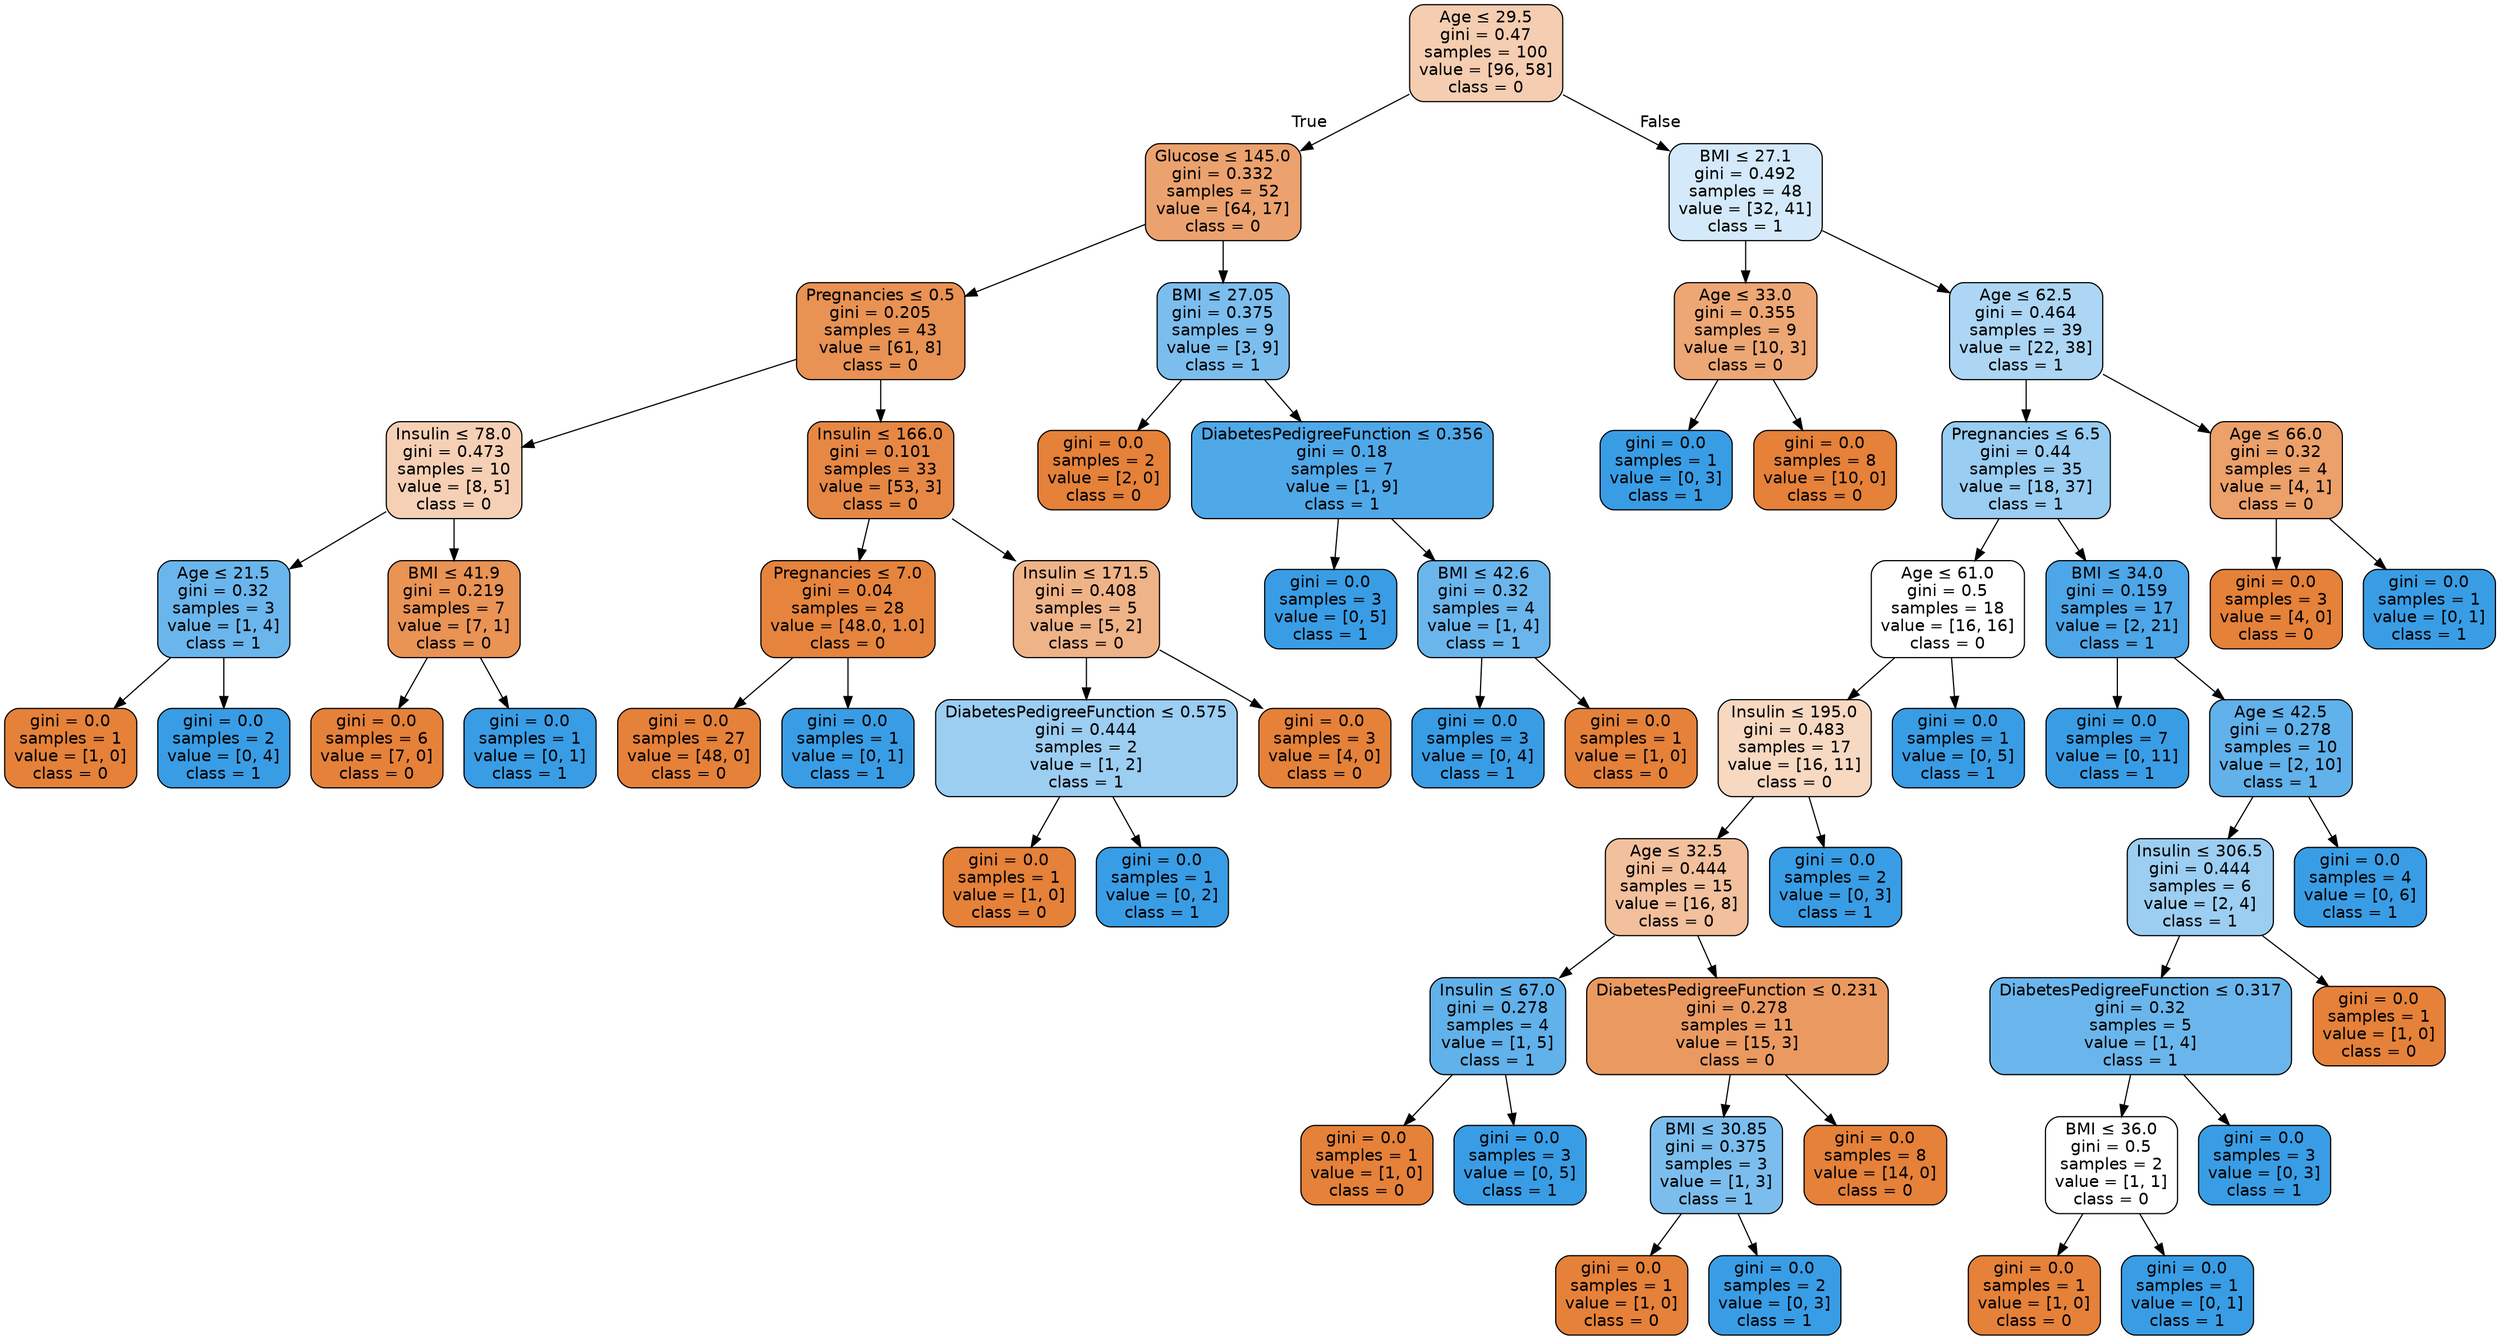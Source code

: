 digraph Tree {
node [shape=box, style="filled, rounded", color="black", fontname="helvetica"] ;
edge [fontname="helvetica"] ;
0 [label=<Age &le; 29.5<br/>gini = 0.47<br/>samples = 100<br/>value = [96, 58]<br/>class = 0>, fillcolor="#f5cdb1"] ;
1 [label=<Glucose &le; 145.0<br/>gini = 0.332<br/>samples = 52<br/>value = [64, 17]<br/>class = 0>, fillcolor="#eca26e"] ;
0 -> 1 [labeldistance=2.5, labelangle=45, headlabel="True"] ;
2 [label=<Pregnancies &le; 0.5<br/>gini = 0.205<br/>samples = 43<br/>value = [61, 8]<br/>class = 0>, fillcolor="#e89253"] ;
1 -> 2 ;
3 [label=<Insulin &le; 78.0<br/>gini = 0.473<br/>samples = 10<br/>value = [8, 5]<br/>class = 0>, fillcolor="#f5d0b5"] ;
2 -> 3 ;
4 [label=<Age &le; 21.5<br/>gini = 0.32<br/>samples = 3<br/>value = [1, 4]<br/>class = 1>, fillcolor="#6ab6ec"] ;
3 -> 4 ;
5 [label=<gini = 0.0<br/>samples = 1<br/>value = [1, 0]<br/>class = 0>, fillcolor="#e58139"] ;
4 -> 5 ;
6 [label=<gini = 0.0<br/>samples = 2<br/>value = [0, 4]<br/>class = 1>, fillcolor="#399de5"] ;
4 -> 6 ;
7 [label=<BMI &le; 41.9<br/>gini = 0.219<br/>samples = 7<br/>value = [7, 1]<br/>class = 0>, fillcolor="#e99355"] ;
3 -> 7 ;
8 [label=<gini = 0.0<br/>samples = 6<br/>value = [7, 0]<br/>class = 0>, fillcolor="#e58139"] ;
7 -> 8 ;
9 [label=<gini = 0.0<br/>samples = 1<br/>value = [0, 1]<br/>class = 1>, fillcolor="#399de5"] ;
7 -> 9 ;
10 [label=<Insulin &le; 166.0<br/>gini = 0.101<br/>samples = 33<br/>value = [53, 3]<br/>class = 0>, fillcolor="#e68844"] ;
2 -> 10 ;
11 [label=<Pregnancies &le; 7.0<br/>gini = 0.04<br/>samples = 28<br/>value = [48.0, 1.0]<br/>class = 0>, fillcolor="#e6843d"] ;
10 -> 11 ;
12 [label=<gini = 0.0<br/>samples = 27<br/>value = [48, 0]<br/>class = 0>, fillcolor="#e58139"] ;
11 -> 12 ;
13 [label=<gini = 0.0<br/>samples = 1<br/>value = [0, 1]<br/>class = 1>, fillcolor="#399de5"] ;
11 -> 13 ;
14 [label=<Insulin &le; 171.5<br/>gini = 0.408<br/>samples = 5<br/>value = [5, 2]<br/>class = 0>, fillcolor="#efb388"] ;
10 -> 14 ;
15 [label=<DiabetesPedigreeFunction &le; 0.575<br/>gini = 0.444<br/>samples = 2<br/>value = [1, 2]<br/>class = 1>, fillcolor="#9ccef2"] ;
14 -> 15 ;
16 [label=<gini = 0.0<br/>samples = 1<br/>value = [1, 0]<br/>class = 0>, fillcolor="#e58139"] ;
15 -> 16 ;
17 [label=<gini = 0.0<br/>samples = 1<br/>value = [0, 2]<br/>class = 1>, fillcolor="#399de5"] ;
15 -> 17 ;
18 [label=<gini = 0.0<br/>samples = 3<br/>value = [4, 0]<br/>class = 0>, fillcolor="#e58139"] ;
14 -> 18 ;
19 [label=<BMI &le; 27.05<br/>gini = 0.375<br/>samples = 9<br/>value = [3, 9]<br/>class = 1>, fillcolor="#7bbeee"] ;
1 -> 19 ;
20 [label=<gini = 0.0<br/>samples = 2<br/>value = [2, 0]<br/>class = 0>, fillcolor="#e58139"] ;
19 -> 20 ;
21 [label=<DiabetesPedigreeFunction &le; 0.356<br/>gini = 0.18<br/>samples = 7<br/>value = [1, 9]<br/>class = 1>, fillcolor="#4fa8e8"] ;
19 -> 21 ;
22 [label=<gini = 0.0<br/>samples = 3<br/>value = [0, 5]<br/>class = 1>, fillcolor="#399de5"] ;
21 -> 22 ;
23 [label=<BMI &le; 42.6<br/>gini = 0.32<br/>samples = 4<br/>value = [1, 4]<br/>class = 1>, fillcolor="#6ab6ec"] ;
21 -> 23 ;
24 [label=<gini = 0.0<br/>samples = 3<br/>value = [0, 4]<br/>class = 1>, fillcolor="#399de5"] ;
23 -> 24 ;
25 [label=<gini = 0.0<br/>samples = 1<br/>value = [1, 0]<br/>class = 0>, fillcolor="#e58139"] ;
23 -> 25 ;
26 [label=<BMI &le; 27.1<br/>gini = 0.492<br/>samples = 48<br/>value = [32, 41]<br/>class = 1>, fillcolor="#d4e9f9"] ;
0 -> 26 [labeldistance=2.5, labelangle=-45, headlabel="False"] ;
27 [label=<Age &le; 33.0<br/>gini = 0.355<br/>samples = 9<br/>value = [10, 3]<br/>class = 0>, fillcolor="#eda774"] ;
26 -> 27 ;
28 [label=<gini = 0.0<br/>samples = 1<br/>value = [0, 3]<br/>class = 1>, fillcolor="#399de5"] ;
27 -> 28 ;
29 [label=<gini = 0.0<br/>samples = 8<br/>value = [10, 0]<br/>class = 0>, fillcolor="#e58139"] ;
27 -> 29 ;
30 [label=<Age &le; 62.5<br/>gini = 0.464<br/>samples = 39<br/>value = [22, 38]<br/>class = 1>, fillcolor="#acd6f4"] ;
26 -> 30 ;
31 [label=<Pregnancies &le; 6.5<br/>gini = 0.44<br/>samples = 35<br/>value = [18, 37]<br/>class = 1>, fillcolor="#99cdf2"] ;
30 -> 31 ;
32 [label=<Age &le; 61.0<br/>gini = 0.5<br/>samples = 18<br/>value = [16, 16]<br/>class = 0>, fillcolor="#ffffff"] ;
31 -> 32 ;
33 [label=<Insulin &le; 195.0<br/>gini = 0.483<br/>samples = 17<br/>value = [16, 11]<br/>class = 0>, fillcolor="#f7d8c1"] ;
32 -> 33 ;
34 [label=<Age &le; 32.5<br/>gini = 0.444<br/>samples = 15<br/>value = [16, 8]<br/>class = 0>, fillcolor="#f2c09c"] ;
33 -> 34 ;
35 [label=<Insulin &le; 67.0<br/>gini = 0.278<br/>samples = 4<br/>value = [1, 5]<br/>class = 1>, fillcolor="#61b1ea"] ;
34 -> 35 ;
36 [label=<gini = 0.0<br/>samples = 1<br/>value = [1, 0]<br/>class = 0>, fillcolor="#e58139"] ;
35 -> 36 ;
37 [label=<gini = 0.0<br/>samples = 3<br/>value = [0, 5]<br/>class = 1>, fillcolor="#399de5"] ;
35 -> 37 ;
38 [label=<DiabetesPedigreeFunction &le; 0.231<br/>gini = 0.278<br/>samples = 11<br/>value = [15, 3]<br/>class = 0>, fillcolor="#ea9a61"] ;
34 -> 38 ;
39 [label=<BMI &le; 30.85<br/>gini = 0.375<br/>samples = 3<br/>value = [1, 3]<br/>class = 1>, fillcolor="#7bbeee"] ;
38 -> 39 ;
40 [label=<gini = 0.0<br/>samples = 1<br/>value = [1, 0]<br/>class = 0>, fillcolor="#e58139"] ;
39 -> 40 ;
41 [label=<gini = 0.0<br/>samples = 2<br/>value = [0, 3]<br/>class = 1>, fillcolor="#399de5"] ;
39 -> 41 ;
42 [label=<gini = 0.0<br/>samples = 8<br/>value = [14, 0]<br/>class = 0>, fillcolor="#e58139"] ;
38 -> 42 ;
43 [label=<gini = 0.0<br/>samples = 2<br/>value = [0, 3]<br/>class = 1>, fillcolor="#399de5"] ;
33 -> 43 ;
44 [label=<gini = 0.0<br/>samples = 1<br/>value = [0, 5]<br/>class = 1>, fillcolor="#399de5"] ;
32 -> 44 ;
45 [label=<BMI &le; 34.0<br/>gini = 0.159<br/>samples = 17<br/>value = [2, 21]<br/>class = 1>, fillcolor="#4ca6e7"] ;
31 -> 45 ;
46 [label=<gini = 0.0<br/>samples = 7<br/>value = [0, 11]<br/>class = 1>, fillcolor="#399de5"] ;
45 -> 46 ;
47 [label=<Age &le; 42.5<br/>gini = 0.278<br/>samples = 10<br/>value = [2, 10]<br/>class = 1>, fillcolor="#61b1ea"] ;
45 -> 47 ;
48 [label=<Insulin &le; 306.5<br/>gini = 0.444<br/>samples = 6<br/>value = [2, 4]<br/>class = 1>, fillcolor="#9ccef2"] ;
47 -> 48 ;
49 [label=<DiabetesPedigreeFunction &le; 0.317<br/>gini = 0.32<br/>samples = 5<br/>value = [1, 4]<br/>class = 1>, fillcolor="#6ab6ec"] ;
48 -> 49 ;
50 [label=<BMI &le; 36.0<br/>gini = 0.5<br/>samples = 2<br/>value = [1, 1]<br/>class = 0>, fillcolor="#ffffff"] ;
49 -> 50 ;
51 [label=<gini = 0.0<br/>samples = 1<br/>value = [1, 0]<br/>class = 0>, fillcolor="#e58139"] ;
50 -> 51 ;
52 [label=<gini = 0.0<br/>samples = 1<br/>value = [0, 1]<br/>class = 1>, fillcolor="#399de5"] ;
50 -> 52 ;
53 [label=<gini = 0.0<br/>samples = 3<br/>value = [0, 3]<br/>class = 1>, fillcolor="#399de5"] ;
49 -> 53 ;
54 [label=<gini = 0.0<br/>samples = 1<br/>value = [1, 0]<br/>class = 0>, fillcolor="#e58139"] ;
48 -> 54 ;
55 [label=<gini = 0.0<br/>samples = 4<br/>value = [0, 6]<br/>class = 1>, fillcolor="#399de5"] ;
47 -> 55 ;
56 [label=<Age &le; 66.0<br/>gini = 0.32<br/>samples = 4<br/>value = [4, 1]<br/>class = 0>, fillcolor="#eca06a"] ;
30 -> 56 ;
57 [label=<gini = 0.0<br/>samples = 3<br/>value = [4, 0]<br/>class = 0>, fillcolor="#e58139"] ;
56 -> 57 ;
58 [label=<gini = 0.0<br/>samples = 1<br/>value = [0, 1]<br/>class = 1>, fillcolor="#399de5"] ;
56 -> 58 ;
}